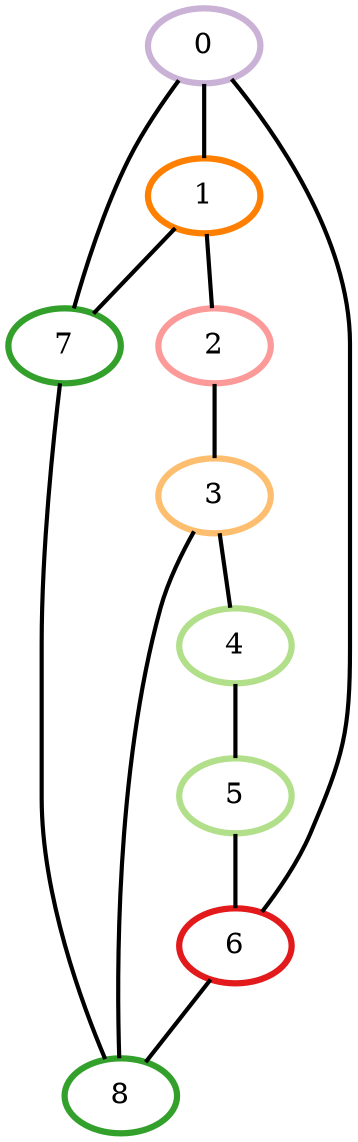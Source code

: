 graph G {
    0 [penwidth=3,color=9, colorscheme=paired12]
    1 [penwidth=3,color=8, colorscheme=paired12]
    2 [penwidth=3,color=5, colorscheme=paired12]
    3 [penwidth=3,color=7, colorscheme=paired12]
    4 [penwidth=3,color=3, colorscheme=paired12]
    5 [penwidth=3,color=3, colorscheme=paired12]
    6 [penwidth=3,color=6, colorscheme=paired12]
    7 [penwidth=3,color=4, colorscheme=paired12]
    8 [penwidth=3,color=4, colorscheme=paired12]

    0--7 [penwidth=2]
    1--7 [penwidth=2]
    6--8 [penwidth=2]
    3--8 [penwidth=2]
    7--8 [penwidth=2]
    0--1 [penwidth=2]
    1--2 [penwidth=2]
    2--3 [penwidth=2]
    3--4 [penwidth=2]
    4--5 [penwidth=2]
    5--6 [penwidth=2]
    0--6 [penwidth=2]
}